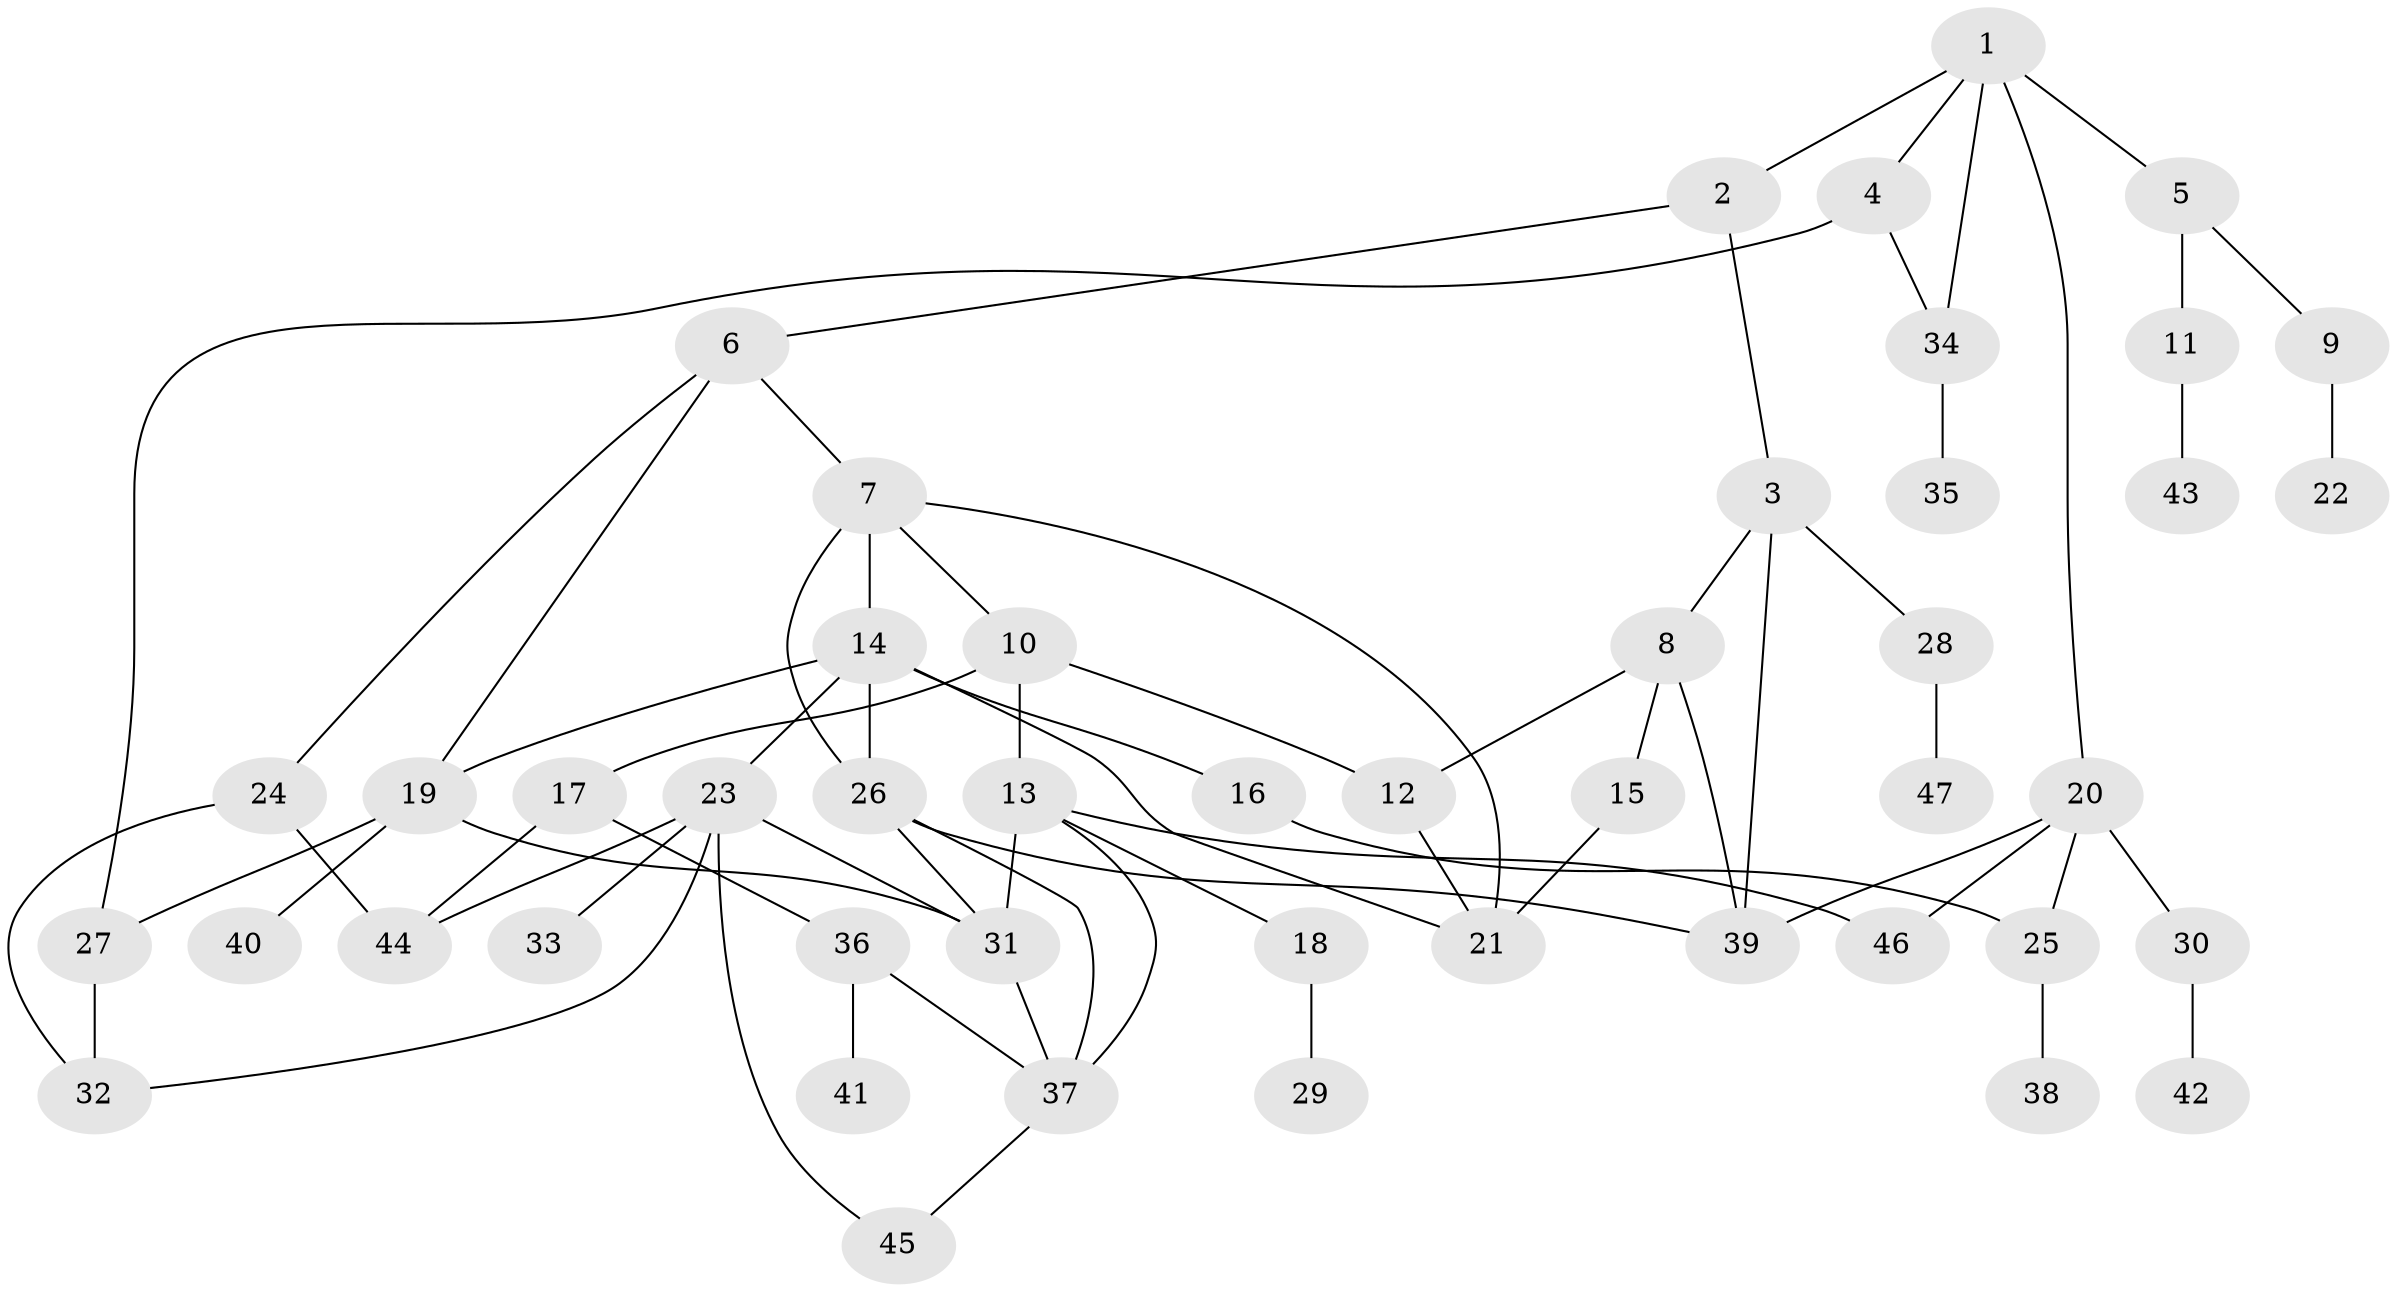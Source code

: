 // original degree distribution, {5: 0.1044776119402985, 3: 0.23880597014925373, 4: 0.08955223880597014, 6: 0.04477611940298507, 2: 0.26865671641791045, 1: 0.23880597014925373, 7: 0.014925373134328358}
// Generated by graph-tools (version 1.1) at 2025/48/03/04/25 22:48:49]
// undirected, 47 vertices, 70 edges
graph export_dot {
  node [color=gray90,style=filled];
  1;
  2;
  3;
  4;
  5;
  6;
  7;
  8;
  9;
  10;
  11;
  12;
  13;
  14;
  15;
  16;
  17;
  18;
  19;
  20;
  21;
  22;
  23;
  24;
  25;
  26;
  27;
  28;
  29;
  30;
  31;
  32;
  33;
  34;
  35;
  36;
  37;
  38;
  39;
  40;
  41;
  42;
  43;
  44;
  45;
  46;
  47;
  1 -- 2 [weight=1.0];
  1 -- 4 [weight=1.0];
  1 -- 5 [weight=1.0];
  1 -- 20 [weight=1.0];
  1 -- 34 [weight=1.0];
  2 -- 3 [weight=1.0];
  2 -- 6 [weight=1.0];
  3 -- 8 [weight=1.0];
  3 -- 28 [weight=1.0];
  3 -- 39 [weight=1.0];
  4 -- 27 [weight=1.0];
  4 -- 34 [weight=1.0];
  5 -- 9 [weight=1.0];
  5 -- 11 [weight=1.0];
  6 -- 7 [weight=1.0];
  6 -- 19 [weight=1.0];
  6 -- 24 [weight=1.0];
  7 -- 10 [weight=1.0];
  7 -- 14 [weight=1.0];
  7 -- 21 [weight=1.0];
  7 -- 26 [weight=1.0];
  8 -- 12 [weight=1.0];
  8 -- 15 [weight=1.0];
  8 -- 39 [weight=1.0];
  9 -- 22 [weight=1.0];
  10 -- 12 [weight=1.0];
  10 -- 13 [weight=1.0];
  10 -- 17 [weight=1.0];
  11 -- 43 [weight=1.0];
  12 -- 21 [weight=1.0];
  13 -- 18 [weight=1.0];
  13 -- 31 [weight=1.0];
  13 -- 37 [weight=1.0];
  13 -- 46 [weight=1.0];
  14 -- 16 [weight=1.0];
  14 -- 19 [weight=1.0];
  14 -- 21 [weight=1.0];
  14 -- 23 [weight=1.0];
  14 -- 26 [weight=1.0];
  15 -- 21 [weight=1.0];
  16 -- 25 [weight=1.0];
  17 -- 36 [weight=1.0];
  17 -- 44 [weight=1.0];
  18 -- 29 [weight=1.0];
  19 -- 27 [weight=2.0];
  19 -- 31 [weight=1.0];
  19 -- 40 [weight=1.0];
  20 -- 25 [weight=1.0];
  20 -- 30 [weight=1.0];
  20 -- 39 [weight=1.0];
  20 -- 46 [weight=1.0];
  23 -- 31 [weight=1.0];
  23 -- 32 [weight=1.0];
  23 -- 33 [weight=1.0];
  23 -- 44 [weight=1.0];
  23 -- 45 [weight=1.0];
  24 -- 32 [weight=1.0];
  24 -- 44 [weight=1.0];
  25 -- 38 [weight=1.0];
  26 -- 31 [weight=1.0];
  26 -- 37 [weight=2.0];
  26 -- 39 [weight=1.0];
  27 -- 32 [weight=1.0];
  28 -- 47 [weight=1.0];
  30 -- 42 [weight=1.0];
  31 -- 37 [weight=1.0];
  34 -- 35 [weight=1.0];
  36 -- 37 [weight=1.0];
  36 -- 41 [weight=1.0];
  37 -- 45 [weight=1.0];
}
